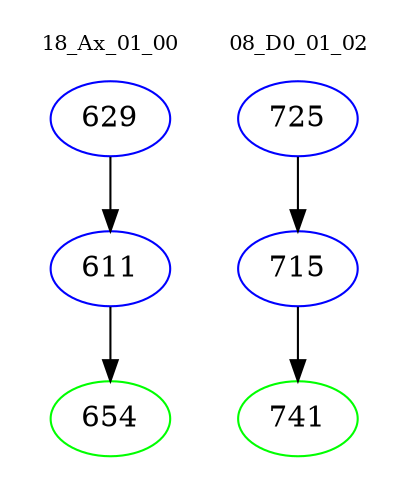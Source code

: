 digraph{
subgraph cluster_0 {
color = white
label = "18_Ax_01_00";
fontsize=10;
T0_629 [label="629", color="blue"]
T0_629 -> T0_611 [color="black"]
T0_611 [label="611", color="blue"]
T0_611 -> T0_654 [color="black"]
T0_654 [label="654", color="green"]
}
subgraph cluster_1 {
color = white
label = "08_D0_01_02";
fontsize=10;
T1_725 [label="725", color="blue"]
T1_725 -> T1_715 [color="black"]
T1_715 [label="715", color="blue"]
T1_715 -> T1_741 [color="black"]
T1_741 [label="741", color="green"]
}
}
